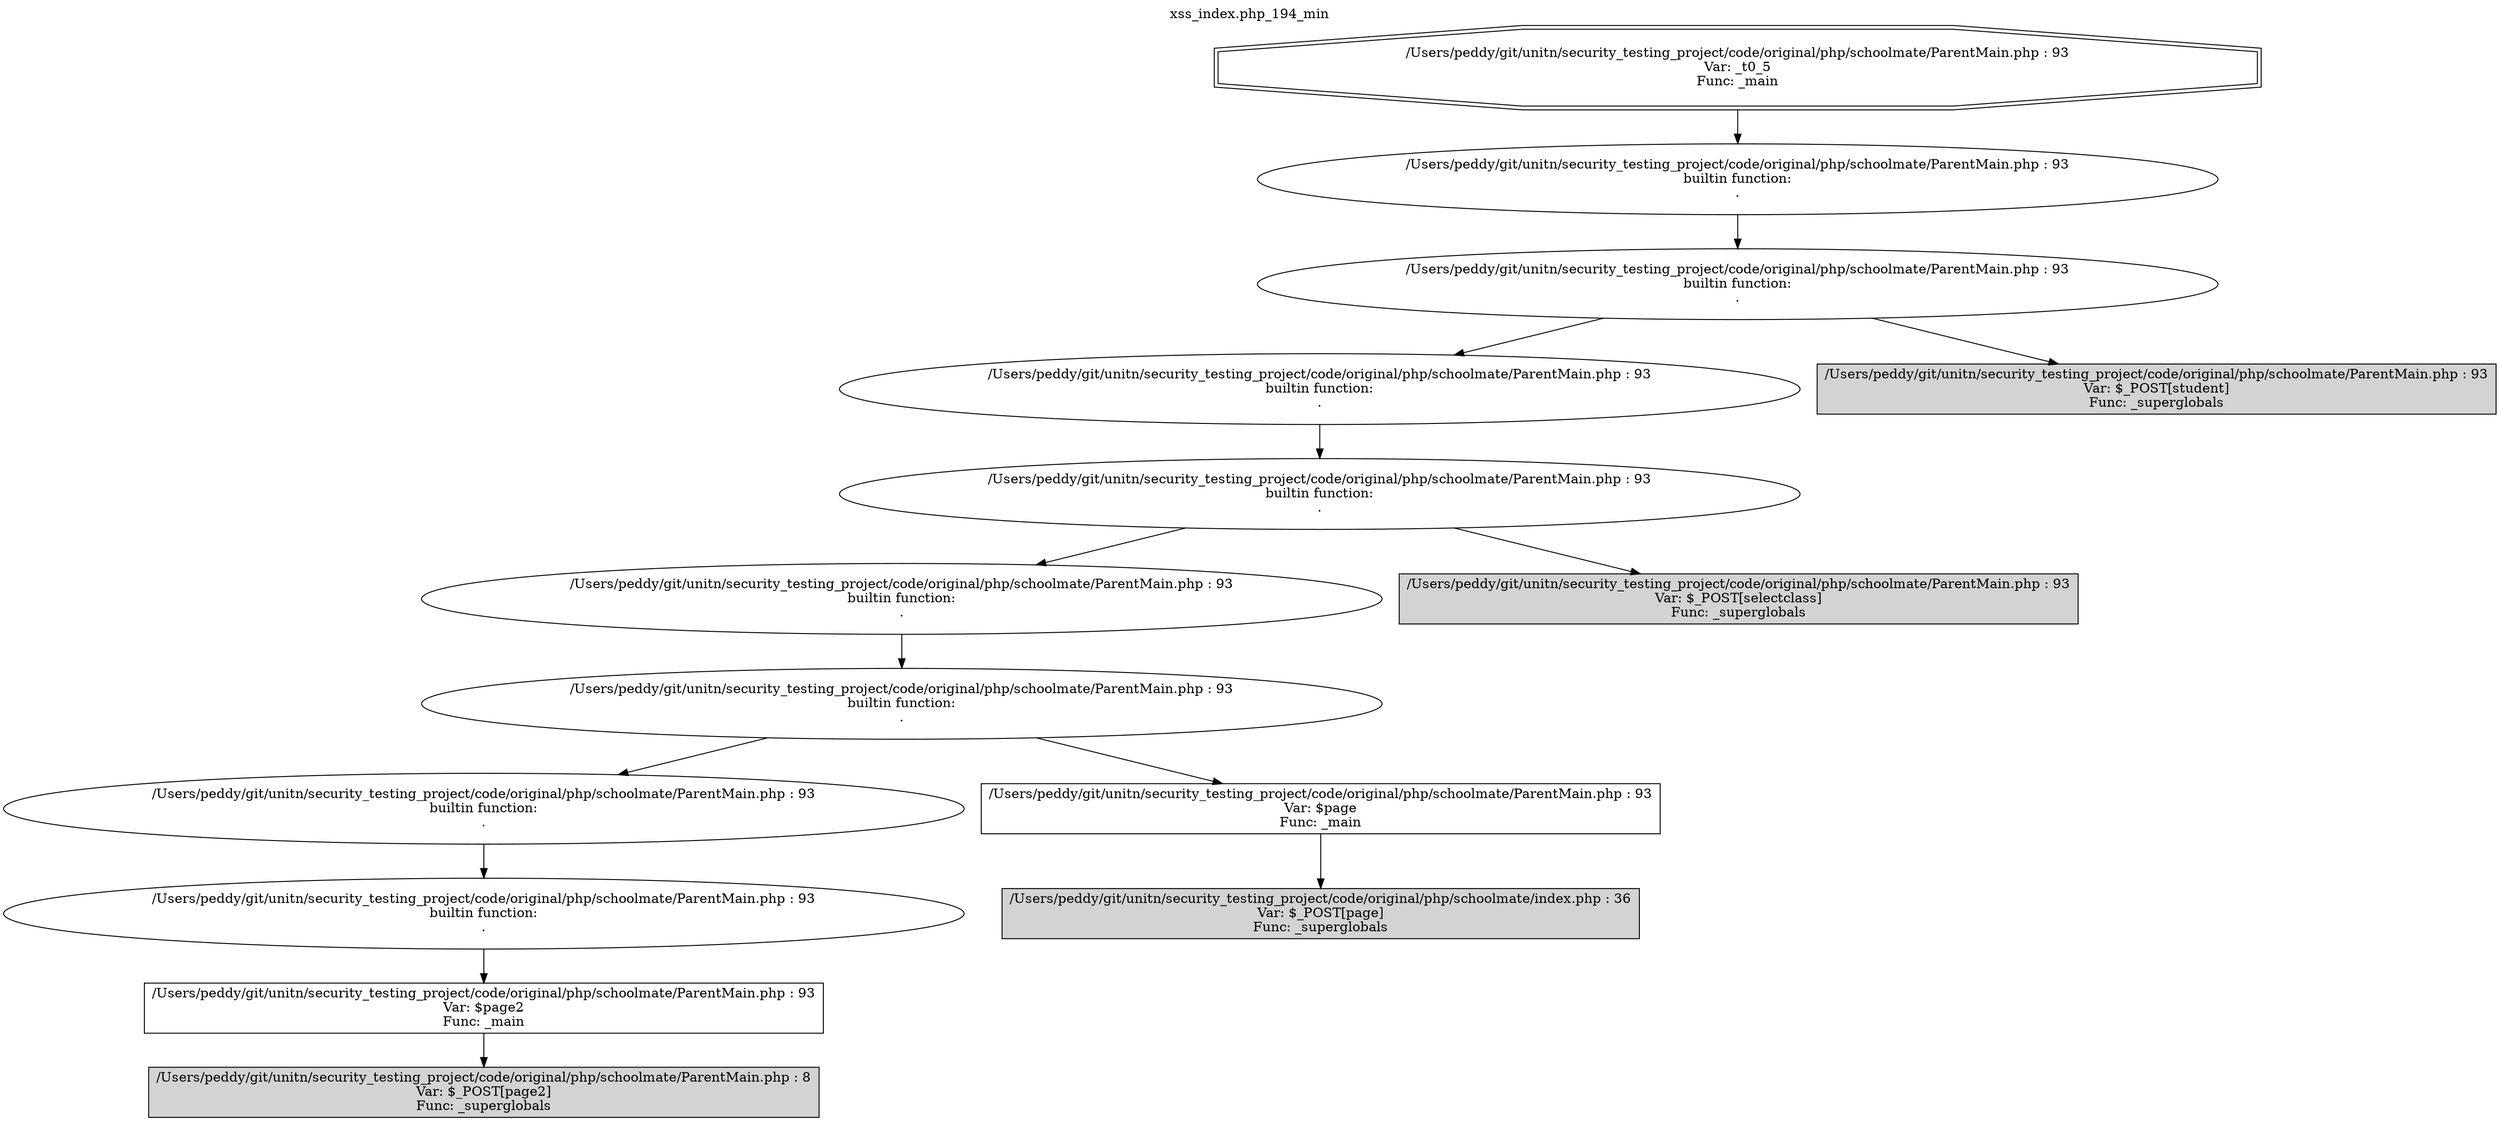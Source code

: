 digraph cfg {
  label="xss_index.php_194_min";
  labelloc=t;
  n1 [shape=doubleoctagon, label="/Users/peddy/git/unitn/security_testing_project/code/original/php/schoolmate/ParentMain.php : 93\nVar: _t0_5\nFunc: _main\n"];
  n2 [shape=ellipse, label="/Users/peddy/git/unitn/security_testing_project/code/original/php/schoolmate/ParentMain.php : 93\nbuiltin function:\n.\n"];
  n3 [shape=ellipse, label="/Users/peddy/git/unitn/security_testing_project/code/original/php/schoolmate/ParentMain.php : 93\nbuiltin function:\n.\n"];
  n4 [shape=ellipse, label="/Users/peddy/git/unitn/security_testing_project/code/original/php/schoolmate/ParentMain.php : 93\nbuiltin function:\n.\n"];
  n5 [shape=ellipse, label="/Users/peddy/git/unitn/security_testing_project/code/original/php/schoolmate/ParentMain.php : 93\nbuiltin function:\n.\n"];
  n6 [shape=ellipse, label="/Users/peddy/git/unitn/security_testing_project/code/original/php/schoolmate/ParentMain.php : 93\nbuiltin function:\n.\n"];
  n7 [shape=ellipse, label="/Users/peddy/git/unitn/security_testing_project/code/original/php/schoolmate/ParentMain.php : 93\nbuiltin function:\n.\n"];
  n8 [shape=ellipse, label="/Users/peddy/git/unitn/security_testing_project/code/original/php/schoolmate/ParentMain.php : 93\nbuiltin function:\n.\n"];
  n9 [shape=ellipse, label="/Users/peddy/git/unitn/security_testing_project/code/original/php/schoolmate/ParentMain.php : 93\nbuiltin function:\n.\n"];
  n10 [shape=box, label="/Users/peddy/git/unitn/security_testing_project/code/original/php/schoolmate/ParentMain.php : 93\nVar: $page2\nFunc: _main\n"];
  n11 [shape=box, label="/Users/peddy/git/unitn/security_testing_project/code/original/php/schoolmate/ParentMain.php : 8\nVar: $_POST[page2]\nFunc: _superglobals\n",style=filled];
  n12 [shape=box, label="/Users/peddy/git/unitn/security_testing_project/code/original/php/schoolmate/ParentMain.php : 93\nVar: $page\nFunc: _main\n"];
  n13 [shape=box, label="/Users/peddy/git/unitn/security_testing_project/code/original/php/schoolmate/index.php : 36\nVar: $_POST[page]\nFunc: _superglobals\n",style=filled];
  n14 [shape=box, label="/Users/peddy/git/unitn/security_testing_project/code/original/php/schoolmate/ParentMain.php : 93\nVar: $_POST[selectclass]\nFunc: _superglobals\n",style=filled];
  n15 [shape=box, label="/Users/peddy/git/unitn/security_testing_project/code/original/php/schoolmate/ParentMain.php : 93\nVar: $_POST[student]\nFunc: _superglobals\n",style=filled];
  n1 -> n2;
  n2 -> n3;
  n3 -> n4;
  n3 -> n15;
  n4 -> n5;
  n5 -> n6;
  n5 -> n14;
  n6 -> n7;
  n7 -> n8;
  n7 -> n12;
  n8 -> n9;
  n9 -> n10;
  n10 -> n11;
  n12 -> n13;
}
